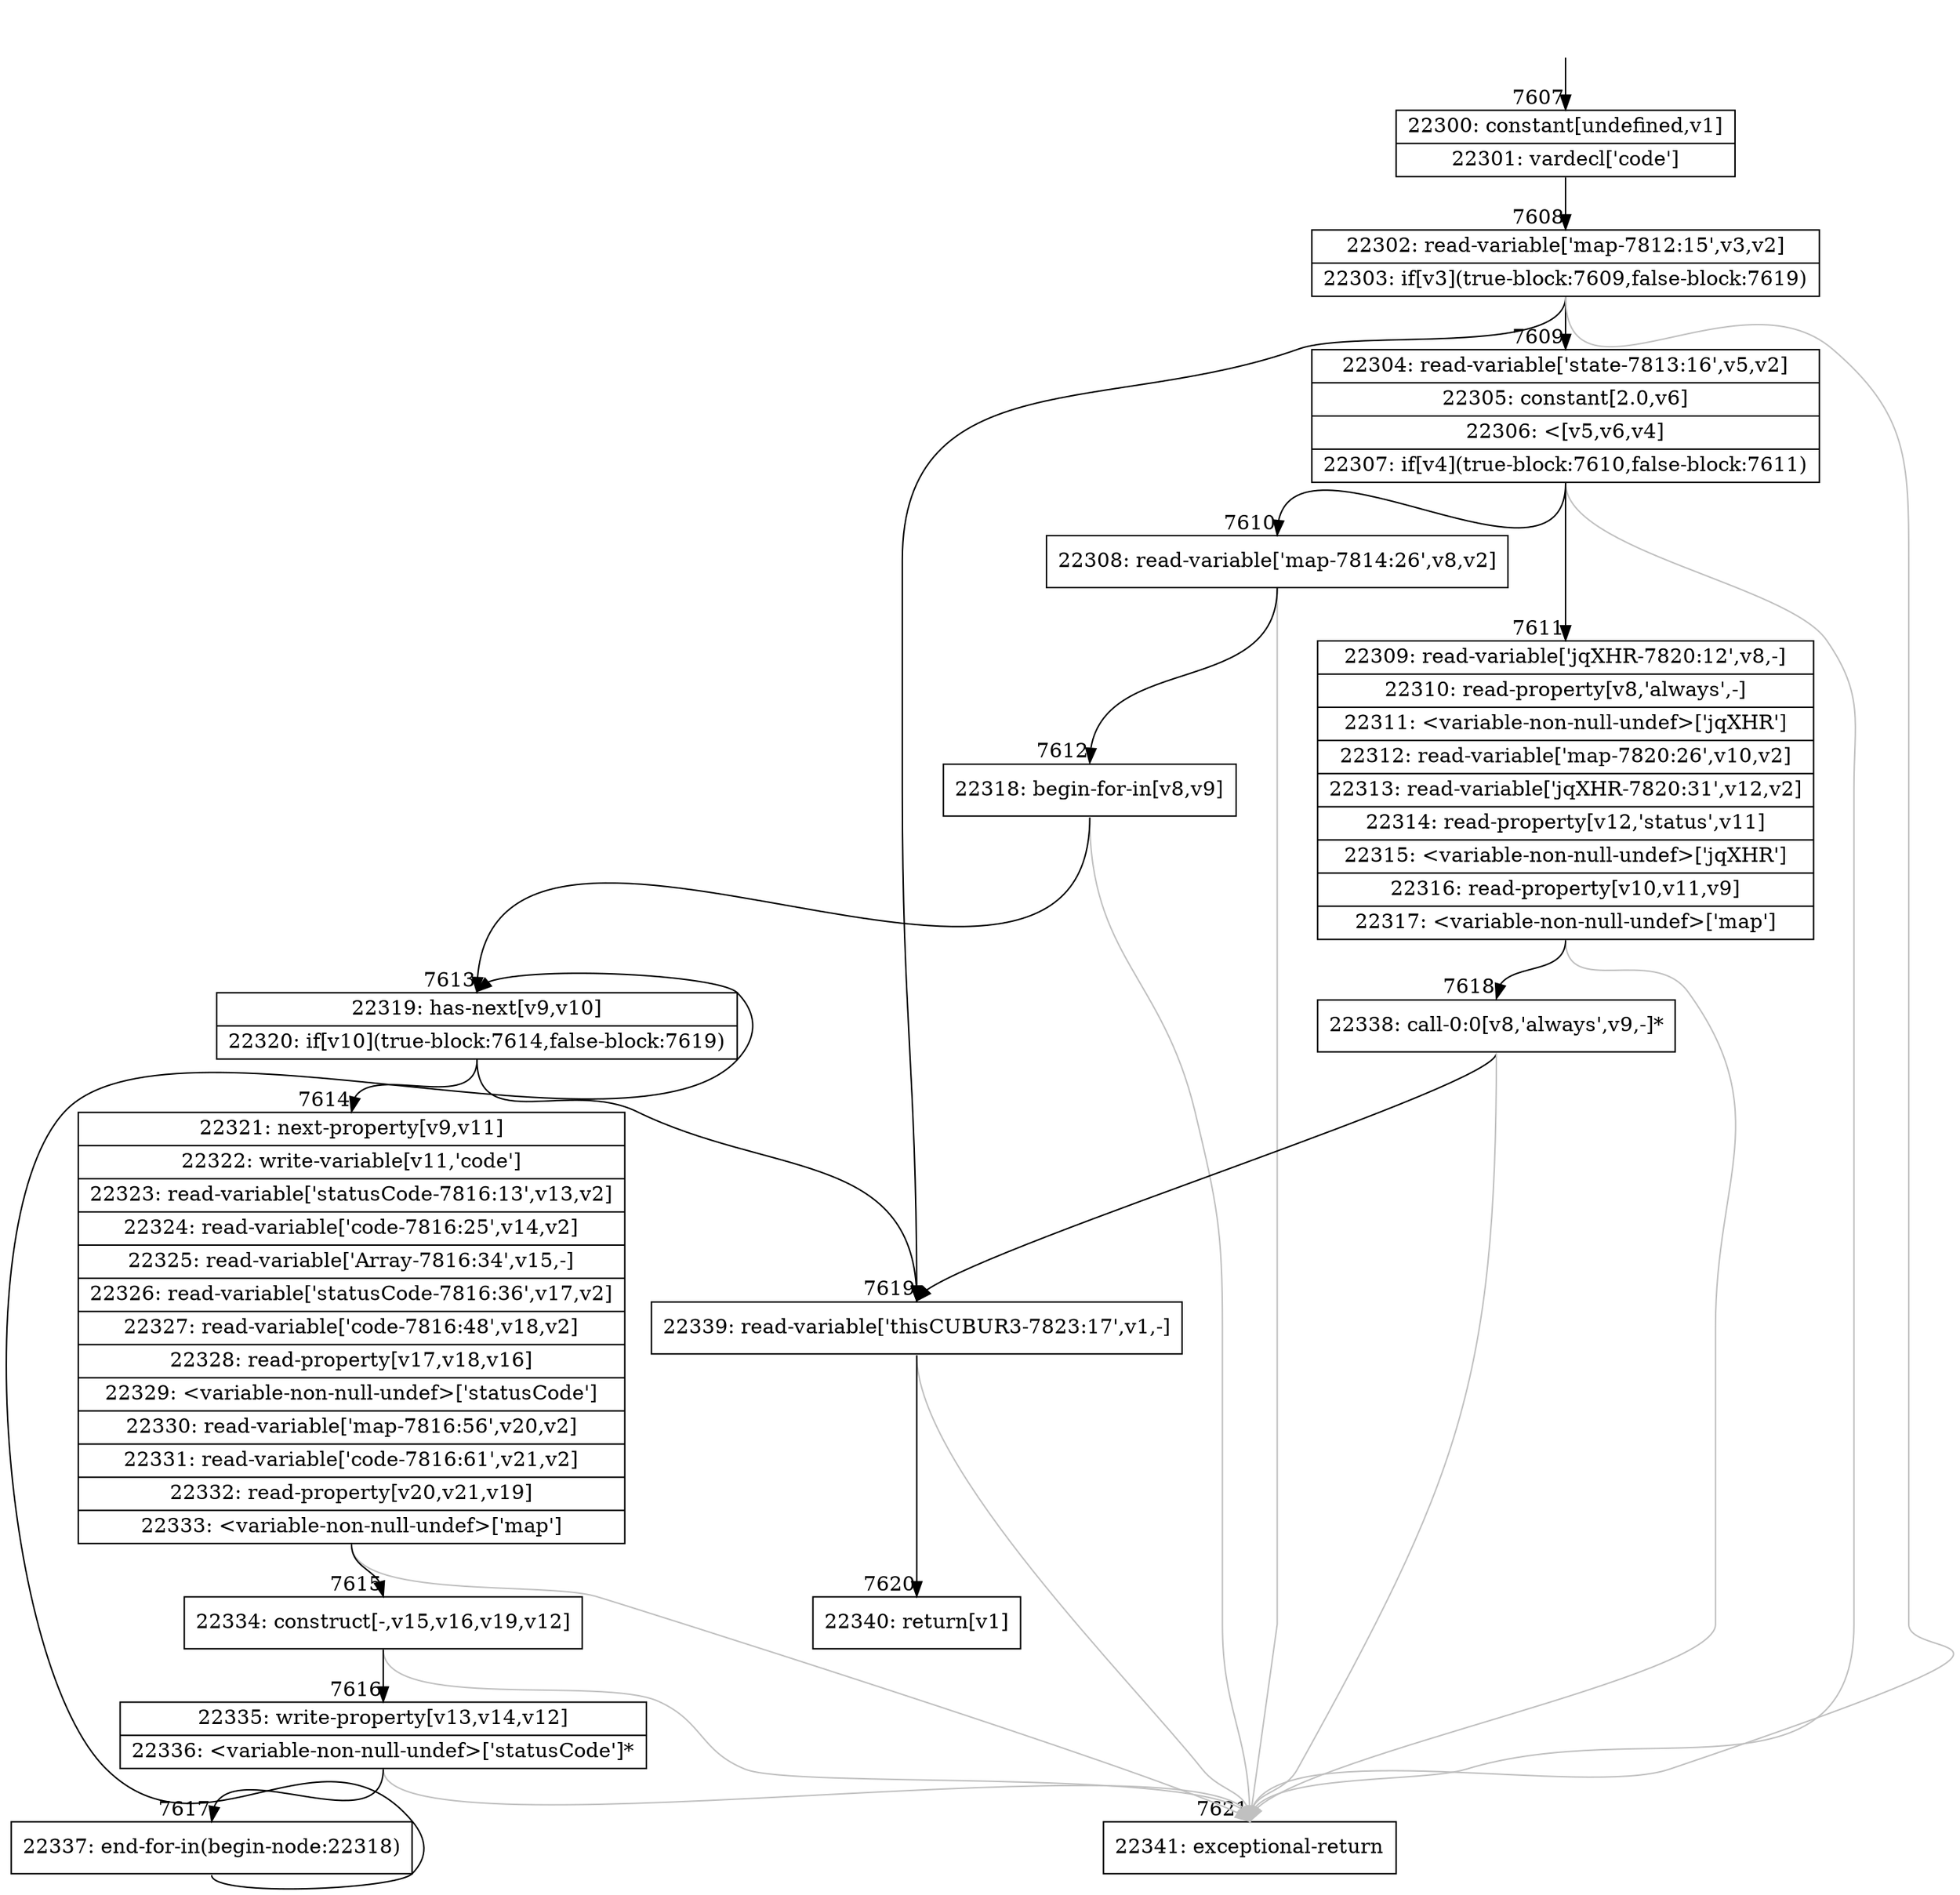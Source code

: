 digraph {
rankdir="TD"
BB_entry486[shape=none,label=""];
BB_entry486 -> BB7607 [tailport=s, headport=n, headlabel="    7607"]
BB7607 [shape=record label="{22300: constant[undefined,v1]|22301: vardecl['code']}" ] 
BB7607 -> BB7608 [tailport=s, headport=n, headlabel="      7608"]
BB7608 [shape=record label="{22302: read-variable['map-7812:15',v3,v2]|22303: if[v3](true-block:7609,false-block:7619)}" ] 
BB7608 -> BB7609 [tailport=s, headport=n, headlabel="      7609"]
BB7608 -> BB7619 [tailport=s, headport=n, headlabel="      7619"]
BB7608 -> BB7621 [tailport=s, headport=n, color=gray, headlabel="      7621"]
BB7609 [shape=record label="{22304: read-variable['state-7813:16',v5,v2]|22305: constant[2.0,v6]|22306: \<[v5,v6,v4]|22307: if[v4](true-block:7610,false-block:7611)}" ] 
BB7609 -> BB7610 [tailport=s, headport=n, headlabel="      7610"]
BB7609 -> BB7611 [tailport=s, headport=n, headlabel="      7611"]
BB7609 -> BB7621 [tailport=s, headport=n, color=gray]
BB7610 [shape=record label="{22308: read-variable['map-7814:26',v8,v2]}" ] 
BB7610 -> BB7612 [tailport=s, headport=n, headlabel="      7612"]
BB7610 -> BB7621 [tailport=s, headport=n, color=gray]
BB7611 [shape=record label="{22309: read-variable['jqXHR-7820:12',v8,-]|22310: read-property[v8,'always',-]|22311: \<variable-non-null-undef\>['jqXHR']|22312: read-variable['map-7820:26',v10,v2]|22313: read-variable['jqXHR-7820:31',v12,v2]|22314: read-property[v12,'status',v11]|22315: \<variable-non-null-undef\>['jqXHR']|22316: read-property[v10,v11,v9]|22317: \<variable-non-null-undef\>['map']}" ] 
BB7611 -> BB7618 [tailport=s, headport=n, headlabel="      7618"]
BB7611 -> BB7621 [tailport=s, headport=n, color=gray]
BB7612 [shape=record label="{22318: begin-for-in[v8,v9]}" ] 
BB7612 -> BB7613 [tailport=s, headport=n, headlabel="      7613"]
BB7612 -> BB7621 [tailport=s, headport=n, color=gray]
BB7613 [shape=record label="{22319: has-next[v9,v10]|22320: if[v10](true-block:7614,false-block:7619)}" ] 
BB7613 -> BB7614 [tailport=s, headport=n, headlabel="      7614"]
BB7613 -> BB7619 [tailport=s, headport=n]
BB7614 [shape=record label="{22321: next-property[v9,v11]|22322: write-variable[v11,'code']|22323: read-variable['statusCode-7816:13',v13,v2]|22324: read-variable['code-7816:25',v14,v2]|22325: read-variable['Array-7816:34',v15,-]|22326: read-variable['statusCode-7816:36',v17,v2]|22327: read-variable['code-7816:48',v18,v2]|22328: read-property[v17,v18,v16]|22329: \<variable-non-null-undef\>['statusCode']|22330: read-variable['map-7816:56',v20,v2]|22331: read-variable['code-7816:61',v21,v2]|22332: read-property[v20,v21,v19]|22333: \<variable-non-null-undef\>['map']}" ] 
BB7614 -> BB7615 [tailport=s, headport=n, headlabel="      7615"]
BB7614 -> BB7621 [tailport=s, headport=n, color=gray]
BB7615 [shape=record label="{22334: construct[-,v15,v16,v19,v12]}" ] 
BB7615 -> BB7616 [tailport=s, headport=n, headlabel="      7616"]
BB7615 -> BB7621 [tailport=s, headport=n, color=gray]
BB7616 [shape=record label="{22335: write-property[v13,v14,v12]|22336: \<variable-non-null-undef\>['statusCode']*}" ] 
BB7616 -> BB7617 [tailport=s, headport=n, headlabel="      7617"]
BB7616 -> BB7621 [tailport=s, headport=n, color=gray]
BB7617 [shape=record label="{22337: end-for-in(begin-node:22318)}" ] 
BB7617 -> BB7613 [tailport=s, headport=n]
BB7618 [shape=record label="{22338: call-0:0[v8,'always',v9,-]*}" ] 
BB7618 -> BB7619 [tailport=s, headport=n]
BB7618 -> BB7621 [tailport=s, headport=n, color=gray]
BB7619 [shape=record label="{22339: read-variable['thisCUBUR3-7823:17',v1,-]}" ] 
BB7619 -> BB7620 [tailport=s, headport=n, headlabel="      7620"]
BB7619 -> BB7621 [tailport=s, headport=n, color=gray]
BB7620 [shape=record label="{22340: return[v1]}" ] 
BB7621 [shape=record label="{22341: exceptional-return}" ] 
}
